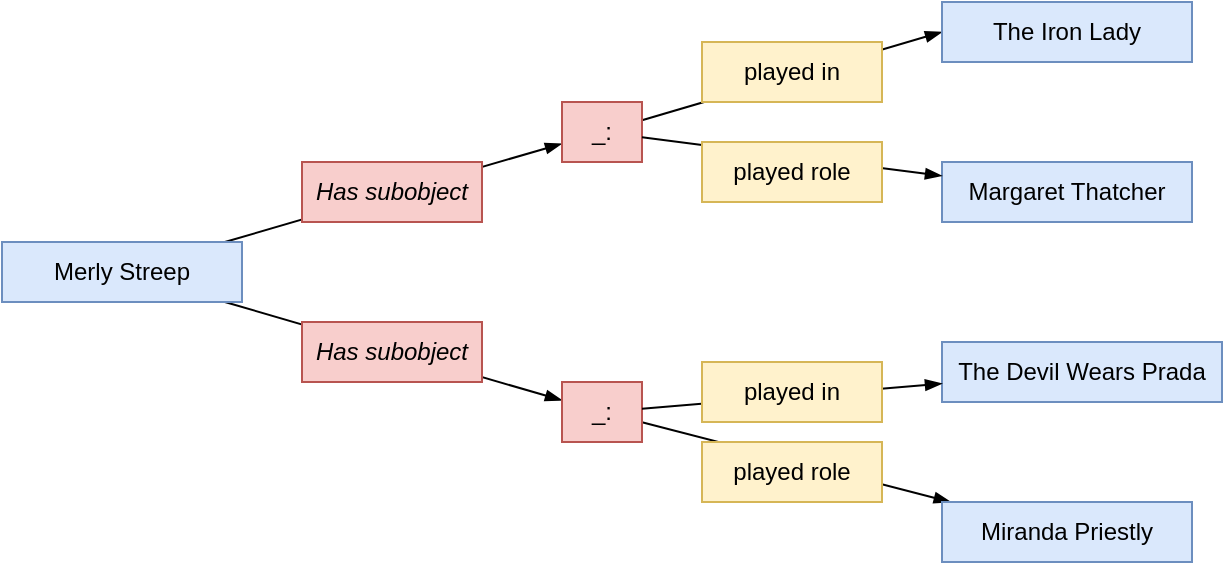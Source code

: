 <mxfile version="14.5.1" type="device"><diagram id="ngGJU5wGfPv5YieEIfxu" name="Page-1"><mxGraphModel dx="1204" dy="885" grid="1" gridSize="10" guides="1" tooltips="1" connect="1" arrows="1" fold="1" page="1" pageScale="1" pageWidth="1169" pageHeight="827" math="0" shadow="0"><root><mxCell id="0"/><mxCell id="1" parent="0"/><mxCell id="IoRK2pzU9ihHJBJgpH3K-2" style="edgeStyle=none;rounded=0;comic=0;orthogonalLoop=1;jettySize=auto;html=1;endArrow=blockThin;endFill=1;strokeWidth=1;fontSize=12;fontColor=#0000FF;" parent="1" source="IoRK2pzU9ihHJBJgpH3K-1" target="ZbynD5IBLm3WY3vkbBsX-1" edge="1"><mxGeometry relative="1" as="geometry"><mxPoint x="440" y="240" as="targetPoint"/></mxGeometry></mxCell><mxCell id="IoRK2pzU9ihHJBJgpH3K-8" style="edgeStyle=none;rounded=0;comic=0;orthogonalLoop=1;jettySize=auto;html=1;endArrow=blockThin;endFill=1;strokeWidth=1;fontSize=12;fontColor=#0000FF;entryX=0;entryY=0.5;entryDx=0;entryDy=0;" parent="1" source="ZbynD5IBLm3WY3vkbBsX-1" target="IoRK2pzU9ihHJBJgpH3K-3" edge="1"><mxGeometry relative="1" as="geometry"><mxPoint x="590" y="230" as="targetPoint"/></mxGeometry></mxCell><mxCell id="IoRK2pzU9ihHJBJgpH3K-9" style="edgeStyle=none;rounded=0;comic=0;orthogonalLoop=1;jettySize=auto;html=1;endArrow=blockThin;endFill=1;strokeWidth=1;fontSize=12;fontColor=#0000FF;" parent="1" source="IoRK2pzU9ihHJBJgpH3K-1" target="ZbynD5IBLm3WY3vkbBsX-2" edge="1"><mxGeometry relative="1" as="geometry"/></mxCell><mxCell id="IoRK2pzU9ihHJBJgpH3K-10" style="edgeStyle=none;rounded=0;comic=0;orthogonalLoop=1;jettySize=auto;html=1;endArrow=blockThin;endFill=1;strokeWidth=1;fontSize=12;fontColor=#0000FF;" parent="1" source="ZbynD5IBLm3WY3vkbBsX-2" target="IoRK2pzU9ihHJBJgpH3K-7" edge="1"><mxGeometry relative="1" as="geometry"/></mxCell><mxCell id="IoRK2pzU9ihHJBJgpH3K-1" value="Merly Streep" style="rounded=0;whiteSpace=wrap;html=1;shadow=0;glass=0;strokeColor=#6c8ebf;strokeWidth=1;fontSize=12;align=center;fillColor=#dae8fc;fontStyle=0" parent="1" vertex="1"><mxGeometry x="160" y="320" width="120" height="30" as="geometry"/></mxCell><mxCell id="IoRK2pzU9ihHJBJgpH3K-3" value="The Iron Lady" style="rounded=0;whiteSpace=wrap;html=1;shadow=0;glass=0;strokeColor=#6c8ebf;strokeWidth=1;fontSize=12;align=center;fillColor=#dae8fc;fontStyle=0" parent="1" vertex="1"><mxGeometry x="630" y="200" width="125" height="30" as="geometry"/></mxCell><mxCell id="IoRK2pzU9ihHJBJgpH3K-4" value="Margaret Thatcher" style="rounded=0;whiteSpace=wrap;html=1;shadow=0;glass=0;strokeColor=#6c8ebf;strokeWidth=1;fontSize=12;align=center;fillColor=#dae8fc;fontStyle=0" parent="1" vertex="1"><mxGeometry x="630" y="280" width="125" height="30" as="geometry"/></mxCell><mxCell id="IoRK2pzU9ihHJBJgpH3K-5" value="The Devil Wears Prada" style="rounded=0;whiteSpace=wrap;html=1;shadow=0;glass=0;strokeColor=#6c8ebf;strokeWidth=1;fontSize=12;align=center;fillColor=#dae8fc;fontStyle=0" parent="1" vertex="1"><mxGeometry x="630" y="370" width="140" height="30" as="geometry"/></mxCell><mxCell id="IoRK2pzU9ihHJBJgpH3K-7" value="Miranda Priestly" style="rounded=0;whiteSpace=wrap;html=1;shadow=0;glass=0;strokeColor=#6c8ebf;strokeWidth=1;fontSize=12;align=center;fillColor=#dae8fc;fontStyle=0" parent="1" vertex="1"><mxGeometry x="630" y="450" width="125" height="30" as="geometry"/></mxCell><mxCell id="IoRK2pzU9ihHJBJgpH3K-11" value="played in" style="rounded=0;whiteSpace=wrap;html=1;shadow=0;glass=0;strokeColor=#d6b656;strokeWidth=1;fontSize=12;align=center;fillColor=#fff2cc;fontStyle=0" parent="1" vertex="1"><mxGeometry x="510" y="220" width="90" height="30" as="geometry"/></mxCell><mxCell id="IoRK2pzU9ihHJBJgpH3K-18" value="played role" style="rounded=0;whiteSpace=wrap;html=1;shadow=0;glass=0;strokeColor=#d6b656;strokeWidth=1;fontSize=12;align=center;fillColor=#fff2cc;fontStyle=0" parent="1" vertex="1"><mxGeometry x="510" y="420" width="90" height="30" as="geometry"/></mxCell><mxCell id="ZbynD5IBLm3WY3vkbBsX-1" value="_:" style="rounded=0;whiteSpace=wrap;html=1;shadow=0;glass=0;strokeColor=#b85450;strokeWidth=1;fontSize=12;align=center;fillColor=#f8cecc;fontStyle=0" vertex="1" parent="1"><mxGeometry x="440" y="250" width="40" height="30" as="geometry"/></mxCell><mxCell id="ZbynD5IBLm3WY3vkbBsX-2" value="_:" style="rounded=0;whiteSpace=wrap;html=1;shadow=0;glass=0;strokeColor=#b85450;strokeWidth=1;fontSize=12;align=center;fillColor=#f8cecc;fontStyle=0" vertex="1" parent="1"><mxGeometry x="440" y="390" width="40" height="30" as="geometry"/></mxCell><mxCell id="ZbynD5IBLm3WY3vkbBsX-3" style="edgeStyle=none;rounded=0;comic=0;orthogonalLoop=1;jettySize=auto;html=1;endArrow=blockThin;endFill=1;strokeWidth=1;fontSize=12;fontColor=#0000FF;" edge="1" parent="1" source="ZbynD5IBLm3WY3vkbBsX-1" target="IoRK2pzU9ihHJBJgpH3K-4"><mxGeometry relative="1" as="geometry"><mxPoint x="300" y="445.781" as="sourcePoint"/><mxPoint x="919.96" y="160" as="targetPoint"/></mxGeometry></mxCell><mxCell id="IoRK2pzU9ihHJBJgpH3K-17" value="played role" style="rounded=0;whiteSpace=wrap;html=1;shadow=0;glass=0;strokeColor=#d6b656;strokeWidth=1;fontSize=12;align=center;fillColor=#fff2cc;fontStyle=0" parent="1" vertex="1"><mxGeometry x="510" y="270" width="90" height="30" as="geometry"/></mxCell><mxCell id="ZbynD5IBLm3WY3vkbBsX-5" value="Has subobject" style="rounded=0;whiteSpace=wrap;html=1;shadow=0;glass=0;strokeColor=#b85450;strokeWidth=1;fontSize=12;align=center;fillColor=#f8cecc;fontStyle=2" vertex="1" parent="1"><mxGeometry x="310" y="280" width="90" height="30" as="geometry"/></mxCell><mxCell id="ZbynD5IBLm3WY3vkbBsX-6" value="Has subobject" style="rounded=0;whiteSpace=wrap;html=1;shadow=0;glass=0;strokeColor=#b85450;strokeWidth=1;fontSize=12;align=center;fillColor=#f8cecc;fontStyle=2" vertex="1" parent="1"><mxGeometry x="310" y="360" width="90" height="30" as="geometry"/></mxCell><mxCell id="ZbynD5IBLm3WY3vkbBsX-8" style="edgeStyle=none;rounded=0;comic=0;orthogonalLoop=1;jettySize=auto;html=1;endArrow=blockThin;endFill=1;strokeWidth=1;fontSize=12;fontColor=#0000FF;" edge="1" parent="1" source="ZbynD5IBLm3WY3vkbBsX-2" target="IoRK2pzU9ihHJBJgpH3K-5"><mxGeometry relative="1" as="geometry"><mxPoint x="180" y="603.736" as="sourcePoint"/><mxPoint x="445.866" y="454" as="targetPoint"/></mxGeometry></mxCell><mxCell id="IoRK2pzU9ihHJBJgpH3K-12" value="played in" style="rounded=0;whiteSpace=wrap;html=1;shadow=0;glass=0;strokeColor=#d6b656;strokeWidth=1;fontSize=12;align=center;fillColor=#fff2cc;fontStyle=0" parent="1" vertex="1"><mxGeometry x="510" y="380" width="90" height="30" as="geometry"/></mxCell></root></mxGraphModel></diagram></mxfile>